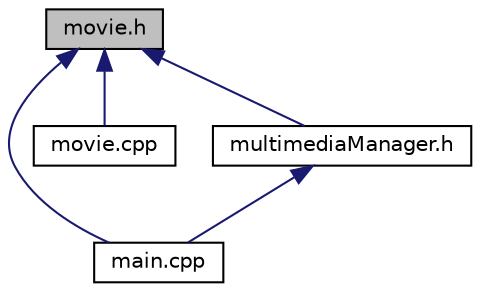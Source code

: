 digraph "movie.h"
{
 // LATEX_PDF_SIZE
  edge [fontname="Helvetica",fontsize="10",labelfontname="Helvetica",labelfontsize="10"];
  node [fontname="Helvetica",fontsize="10",shape=record];
  Node1 [label="movie.h",height=0.2,width=0.4,color="black", fillcolor="grey75", style="filled", fontcolor="black",tooltip=" "];
  Node1 -> Node2 [dir="back",color="midnightblue",fontsize="10",style="solid",fontname="Helvetica"];
  Node2 [label="main.cpp",height=0.2,width=0.4,color="black", fillcolor="white", style="filled",URL="$main_8cpp.html",tooltip=" "];
  Node1 -> Node3 [dir="back",color="midnightblue",fontsize="10",style="solid",fontname="Helvetica"];
  Node3 [label="movie.cpp",height=0.2,width=0.4,color="black", fillcolor="white", style="filled",URL="$movie_8cpp.html",tooltip=" "];
  Node1 -> Node4 [dir="back",color="midnightblue",fontsize="10",style="solid",fontname="Helvetica"];
  Node4 [label="multimediaManager.h",height=0.2,width=0.4,color="black", fillcolor="white", style="filled",URL="$multimediaManager_8h_source.html",tooltip=" "];
  Node4 -> Node2 [dir="back",color="midnightblue",fontsize="10",style="solid",fontname="Helvetica"];
}
